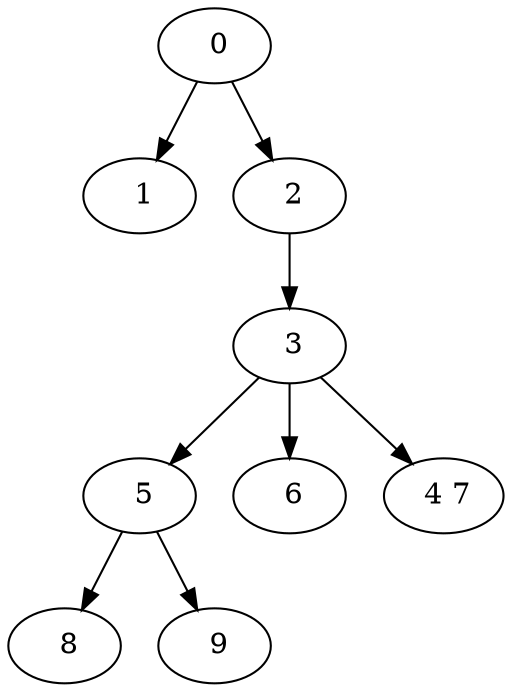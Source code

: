 digraph mytree {
" 0" -> " 1";
" 0" -> " 2";
" 1";
" 2" -> " 3";
" 3" -> " 5";
" 3" -> " 6";
" 3" -> " 4 7";
" 5" -> " 8";
" 5" -> " 9";
" 6";
" 4 7";
" 8";
" 9";
}
